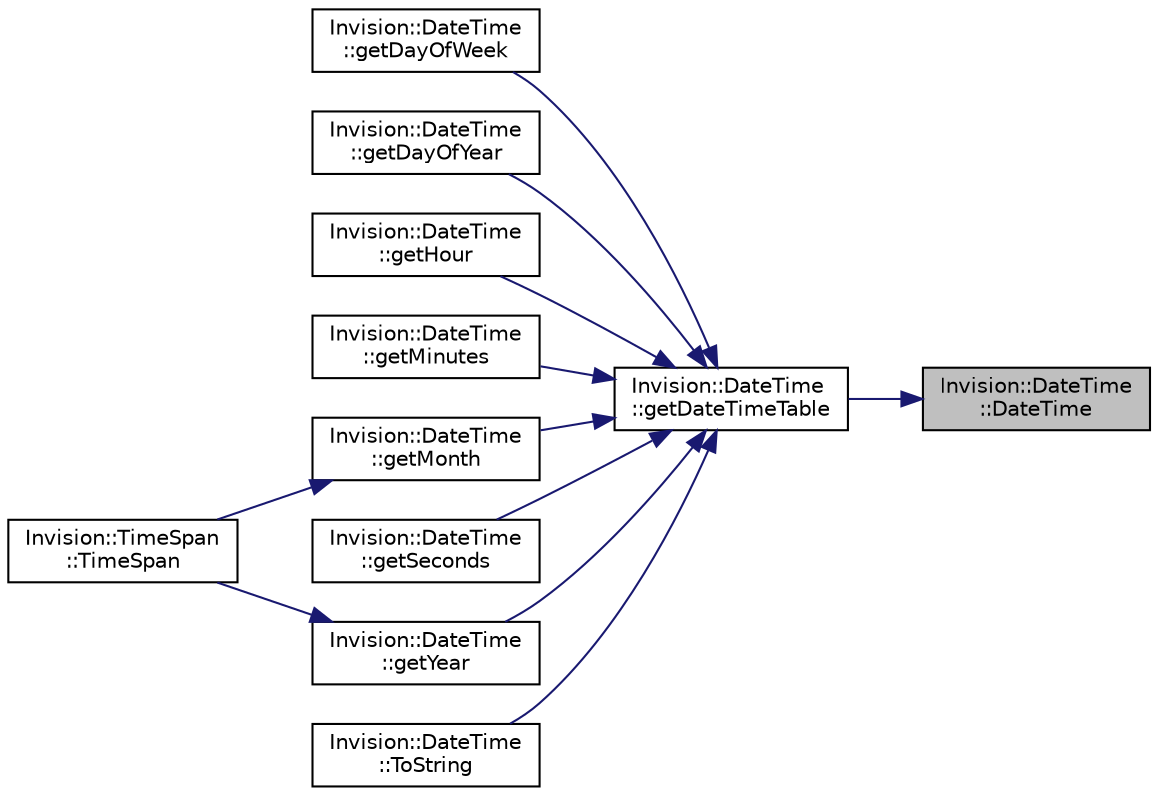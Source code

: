 digraph "Invision::DateTime::DateTime"
{
 // LATEX_PDF_SIZE
  edge [fontname="Helvetica",fontsize="10",labelfontname="Helvetica",labelfontsize="10"];
  node [fontname="Helvetica",fontsize="10",shape=record];
  rankdir="RL";
  Node1 [label="Invision::DateTime\l::DateTime",height=0.2,width=0.4,color="black", fillcolor="grey75", style="filled", fontcolor="black",tooltip=" "];
  Node1 -> Node2 [dir="back",color="midnightblue",fontsize="10",style="solid",fontname="Helvetica"];
  Node2 [label="Invision::DateTime\l::getDateTimeTable",height=0.2,width=0.4,color="black", fillcolor="white", style="filled",URL="$class_invision_1_1_date_time.html#a71c90bad77514b71d4ca90ffc8e22aaf",tooltip=" "];
  Node2 -> Node3 [dir="back",color="midnightblue",fontsize="10",style="solid",fontname="Helvetica"];
  Node3 [label="Invision::DateTime\l::getDayOfWeek",height=0.2,width=0.4,color="black", fillcolor="white", style="filled",URL="$class_invision_1_1_date_time.html#aeba4210fcf7a972d21970e55ea725e7f",tooltip=" "];
  Node2 -> Node4 [dir="back",color="midnightblue",fontsize="10",style="solid",fontname="Helvetica"];
  Node4 [label="Invision::DateTime\l::getDayOfYear",height=0.2,width=0.4,color="black", fillcolor="white", style="filled",URL="$class_invision_1_1_date_time.html#ae318c2aedf086a8e4e421e8d95767b29",tooltip=" "];
  Node2 -> Node5 [dir="back",color="midnightblue",fontsize="10",style="solid",fontname="Helvetica"];
  Node5 [label="Invision::DateTime\l::getHour",height=0.2,width=0.4,color="black", fillcolor="white", style="filled",URL="$class_invision_1_1_date_time.html#a7c992dd81c93640567c3f3040a99199b",tooltip=" "];
  Node2 -> Node6 [dir="back",color="midnightblue",fontsize="10",style="solid",fontname="Helvetica"];
  Node6 [label="Invision::DateTime\l::getMinutes",height=0.2,width=0.4,color="black", fillcolor="white", style="filled",URL="$class_invision_1_1_date_time.html#a5cee4ad0fa69b0b592e587a76f01e405",tooltip=" "];
  Node2 -> Node7 [dir="back",color="midnightblue",fontsize="10",style="solid",fontname="Helvetica"];
  Node7 [label="Invision::DateTime\l::getMonth",height=0.2,width=0.4,color="black", fillcolor="white", style="filled",URL="$class_invision_1_1_date_time.html#a4b180d6fea3b00303b9f223e231009ca",tooltip=" "];
  Node7 -> Node8 [dir="back",color="midnightblue",fontsize="10",style="solid",fontname="Helvetica"];
  Node8 [label="Invision::TimeSpan\l::TimeSpan",height=0.2,width=0.4,color="black", fillcolor="white", style="filled",URL="$class_invision_1_1_time_span.html#a066160eeaee2059a9d7e54f35a1cd4bc",tooltip=" "];
  Node2 -> Node9 [dir="back",color="midnightblue",fontsize="10",style="solid",fontname="Helvetica"];
  Node9 [label="Invision::DateTime\l::getSeconds",height=0.2,width=0.4,color="black", fillcolor="white", style="filled",URL="$class_invision_1_1_date_time.html#a1165ad51be678a3ba817798ee70dab26",tooltip=" "];
  Node2 -> Node10 [dir="back",color="midnightblue",fontsize="10",style="solid",fontname="Helvetica"];
  Node10 [label="Invision::DateTime\l::getYear",height=0.2,width=0.4,color="black", fillcolor="white", style="filled",URL="$class_invision_1_1_date_time.html#a92b37ce06fed2d999c882887715cdce8",tooltip=" "];
  Node10 -> Node8 [dir="back",color="midnightblue",fontsize="10",style="solid",fontname="Helvetica"];
  Node2 -> Node11 [dir="back",color="midnightblue",fontsize="10",style="solid",fontname="Helvetica"];
  Node11 [label="Invision::DateTime\l::ToString",height=0.2,width=0.4,color="black", fillcolor="white", style="filled",URL="$class_invision_1_1_date_time.html#a5ddb0b31e736fed9cabb6357c0c54c93",tooltip=" "];
}
